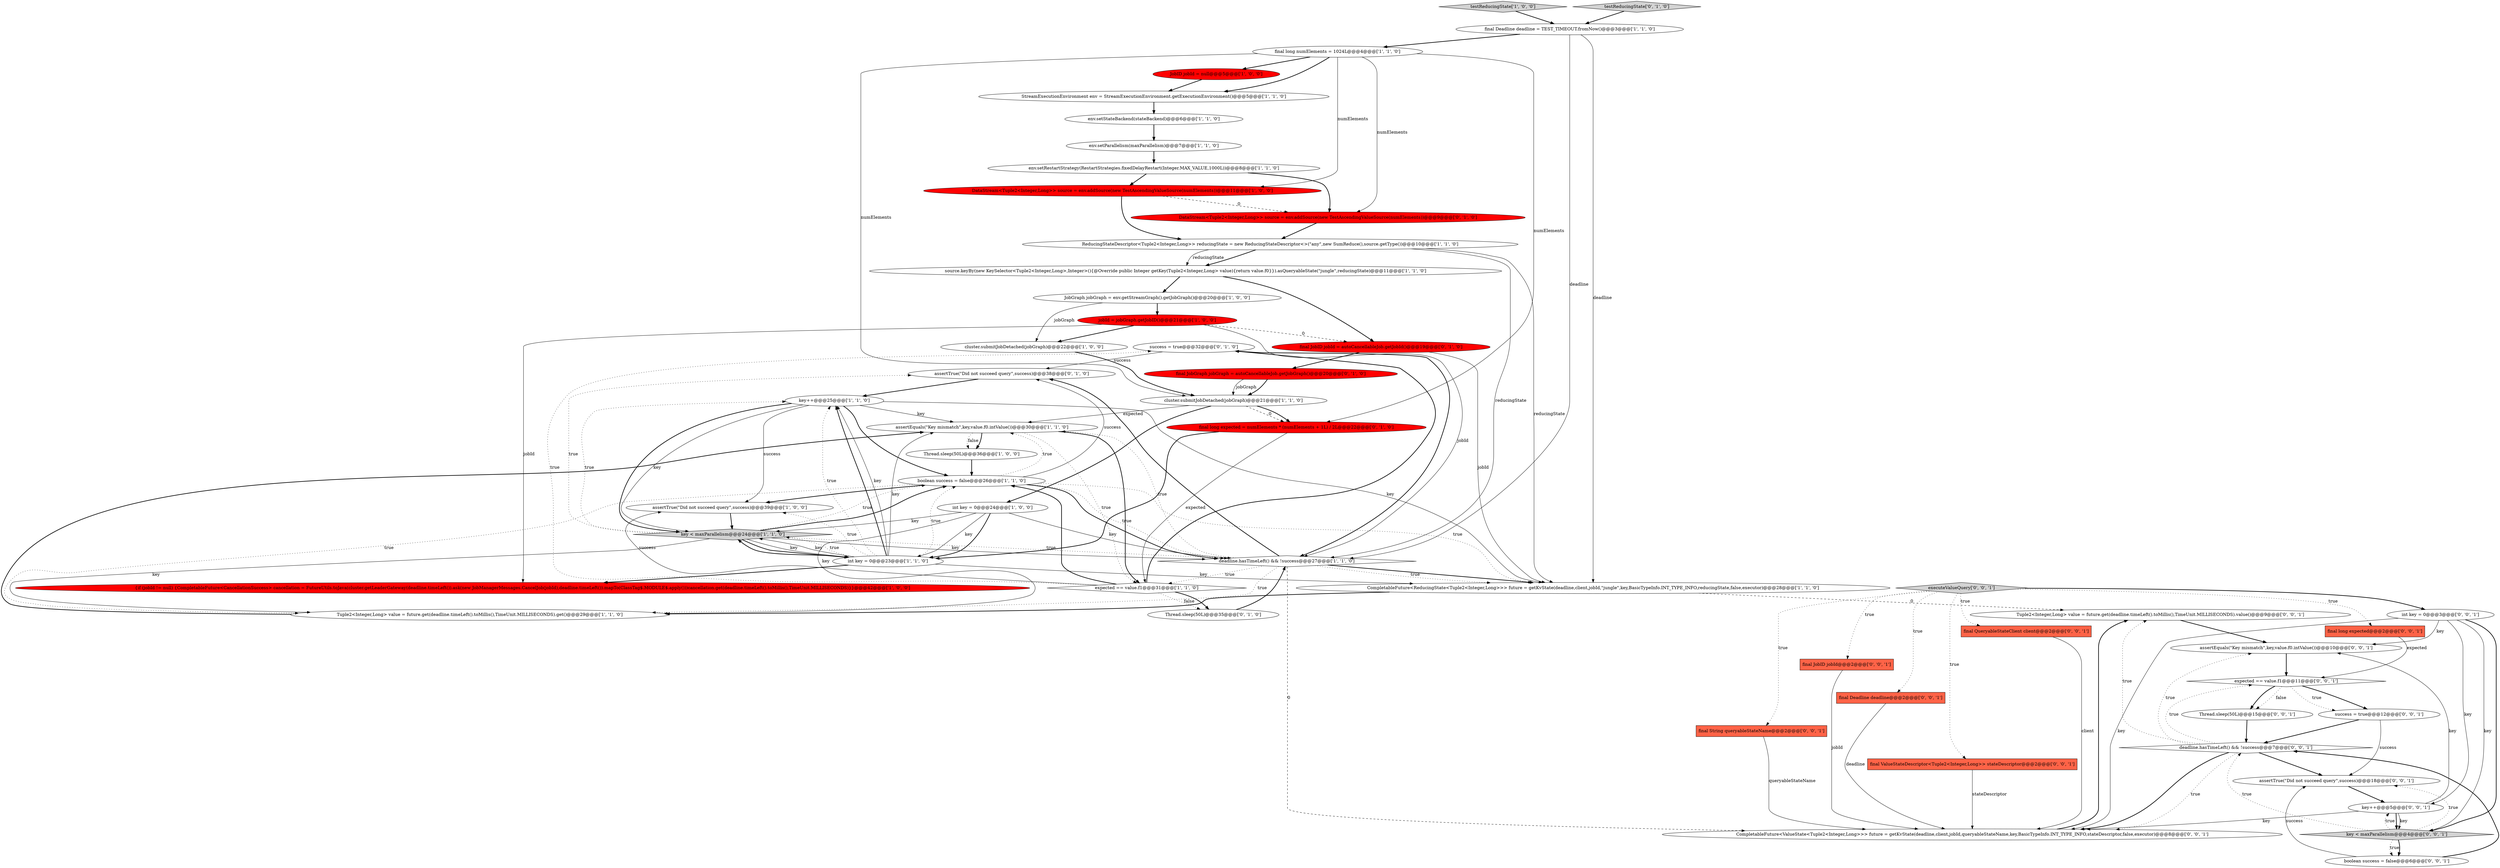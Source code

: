 digraph {
29 [style = filled, label = "success = true@@@32@@@['0', '1', '0']", fillcolor = white, shape = ellipse image = "AAA0AAABBB2BBB"];
52 [style = filled, label = "final QueryableStateClient client@@@2@@@['0', '0', '1']", fillcolor = tomato, shape = box image = "AAA0AAABBB3BBB"];
32 [style = filled, label = "DataStream<Tuple2<Integer,Long>> source = env.addSource(new TestAscendingValueSource(numElements))@@@9@@@['0', '1', '0']", fillcolor = red, shape = ellipse image = "AAA1AAABBB2BBB"];
50 [style = filled, label = "Tuple2<Integer,Long> value = future.get(deadline.timeLeft().toMillis(),TimeUnit.MILLISECONDS).value()@@@9@@@['0', '0', '1']", fillcolor = white, shape = ellipse image = "AAA0AAABBB3BBB"];
44 [style = filled, label = "key < maxParallelism@@@4@@@['0', '0', '1']", fillcolor = lightgray, shape = diamond image = "AAA0AAABBB3BBB"];
48 [style = filled, label = "CompletableFuture<ValueState<Tuple2<Integer,Long>>> future = getKvState(deadline,client,jobId,queryableStateName,key,BasicTypeInfo.INT_TYPE_INFO,stateDescriptor,false,executor)@@@8@@@['0', '0', '1']", fillcolor = white, shape = ellipse image = "AAA0AAABBB3BBB"];
11 [style = filled, label = "cluster.submitJobDetached(jobGraph)@@@21@@@['1', '1', '0']", fillcolor = white, shape = ellipse image = "AAA0AAABBB1BBB"];
22 [style = filled, label = "ReducingStateDescriptor<Tuple2<Integer,Long>> reducingState = new ReducingStateDescriptor<>(\"any\",new SumReduce(),source.getType())@@@10@@@['1', '1', '0']", fillcolor = white, shape = ellipse image = "AAA0AAABBB1BBB"];
1 [style = filled, label = "assertEquals(\"Key mismatch\",key,value.f0.intValue())@@@30@@@['1', '1', '0']", fillcolor = white, shape = ellipse image = "AAA0AAABBB1BBB"];
19 [style = filled, label = "int key = 0@@@23@@@['1', '1', '0']", fillcolor = white, shape = ellipse image = "AAA0AAABBB1BBB"];
21 [style = filled, label = "boolean success = false@@@26@@@['1', '1', '0']", fillcolor = white, shape = ellipse image = "AAA0AAABBB1BBB"];
53 [style = filled, label = "key++@@@5@@@['0', '0', '1']", fillcolor = white, shape = ellipse image = "AAA0AAABBB3BBB"];
24 [style = filled, label = "cluster.submitJobDetached(jobGraph)@@@22@@@['1', '0', '0']", fillcolor = white, shape = ellipse image = "AAA0AAABBB1BBB"];
3 [style = filled, label = "StreamExecutionEnvironment env = StreamExecutionEnvironment.getExecutionEnvironment()@@@5@@@['1', '1', '0']", fillcolor = white, shape = ellipse image = "AAA0AAABBB1BBB"];
10 [style = filled, label = "JobGraph jobGraph = env.getStreamGraph().getJobGraph()@@@20@@@['1', '0', '0']", fillcolor = white, shape = ellipse image = "AAA0AAABBB1BBB"];
31 [style = filled, label = "assertTrue(\"Did not succeed query\",success)@@@38@@@['0', '1', '0']", fillcolor = white, shape = ellipse image = "AAA0AAABBB2BBB"];
34 [style = filled, label = "final long expected = numElements * (numElements + 1L) / 2L@@@22@@@['0', '1', '0']", fillcolor = red, shape = ellipse image = "AAA1AAABBB2BBB"];
4 [style = filled, label = "key++@@@25@@@['1', '1', '0']", fillcolor = white, shape = ellipse image = "AAA0AAABBB1BBB"];
6 [style = filled, label = "Tuple2<Integer,Long> value = future.get(deadline.timeLeft().toMillis(),TimeUnit.MILLISECONDS).get()@@@29@@@['1', '1', '0']", fillcolor = white, shape = ellipse image = "AAA0AAABBB1BBB"];
9 [style = filled, label = "env.setRestartStrategy(RestartStrategies.fixedDelayRestart(Integer.MAX_VALUE,1000L))@@@8@@@['1', '1', '0']", fillcolor = white, shape = ellipse image = "AAA0AAABBB1BBB"];
39 [style = filled, label = "final long expected@@@2@@@['0', '0', '1']", fillcolor = tomato, shape = box image = "AAA0AAABBB3BBB"];
30 [style = filled, label = "Thread.sleep(50L)@@@35@@@['0', '1', '0']", fillcolor = white, shape = ellipse image = "AAA0AAABBB2BBB"];
42 [style = filled, label = "assertTrue(\"Did not succeed query\",success)@@@18@@@['0', '0', '1']", fillcolor = white, shape = ellipse image = "AAA0AAABBB3BBB"];
47 [style = filled, label = "executeValueQuery['0', '0', '1']", fillcolor = lightgray, shape = diamond image = "AAA0AAABBB3BBB"];
51 [style = filled, label = "Thread.sleep(50L)@@@15@@@['0', '0', '1']", fillcolor = white, shape = ellipse image = "AAA0AAABBB3BBB"];
49 [style = filled, label = "boolean success = false@@@6@@@['0', '0', '1']", fillcolor = white, shape = ellipse image = "AAA0AAABBB3BBB"];
54 [style = filled, label = "final JobID jobId@@@2@@@['0', '0', '1']", fillcolor = tomato, shape = box image = "AAA0AAABBB3BBB"];
5 [style = filled, label = "Thread.sleep(50L)@@@36@@@['1', '0', '0']", fillcolor = white, shape = ellipse image = "AAA0AAABBB1BBB"];
16 [style = filled, label = "deadline.hasTimeLeft() && !success@@@27@@@['1', '1', '0']", fillcolor = white, shape = diamond image = "AAA0AAABBB1BBB"];
12 [style = filled, label = "DataStream<Tuple2<Integer,Long>> source = env.addSource(new TestAscendingValueSource(numElements))@@@11@@@['1', '0', '0']", fillcolor = red, shape = ellipse image = "AAA1AAABBB1BBB"];
25 [style = filled, label = "int key = 0@@@24@@@['1', '0', '0']", fillcolor = white, shape = ellipse image = "AAA0AAABBB1BBB"];
33 [style = filled, label = "final JobGraph jobGraph = autoCancellableJob.getJobGraph()@@@20@@@['0', '1', '0']", fillcolor = red, shape = ellipse image = "AAA1AAABBB2BBB"];
2 [style = filled, label = "assertTrue(\"Did not succeed query\",success)@@@39@@@['1', '0', '0']", fillcolor = white, shape = ellipse image = "AAA0AAABBB1BBB"];
7 [style = filled, label = "source.keyBy(new KeySelector<Tuple2<Integer,Long>,Integer>(){@Override public Integer getKey(Tuple2<Integer,Long> value){return value.f0}}).asQueryableState(\"jungle\",reducingState)@@@11@@@['1', '1', '0']", fillcolor = white, shape = ellipse image = "AAA0AAABBB1BBB"];
37 [style = filled, label = "final Deadline deadline@@@2@@@['0', '0', '1']", fillcolor = tomato, shape = box image = "AAA0AAABBB3BBB"];
23 [style = filled, label = "env.setParallelism(maxParallelism)@@@7@@@['1', '1', '0']", fillcolor = white, shape = ellipse image = "AAA0AAABBB1BBB"];
38 [style = filled, label = "deadline.hasTimeLeft() && !success@@@7@@@['0', '0', '1']", fillcolor = white, shape = diamond image = "AAA0AAABBB3BBB"];
8 [style = filled, label = "key < maxParallelism@@@24@@@['1', '1', '0']", fillcolor = lightgray, shape = diamond image = "AAA0AAABBB1BBB"];
45 [style = filled, label = "expected == value.f1@@@11@@@['0', '0', '1']", fillcolor = white, shape = diamond image = "AAA0AAABBB3BBB"];
17 [style = filled, label = "final long numElements = 1024L@@@4@@@['1', '1', '0']", fillcolor = white, shape = ellipse image = "AAA0AAABBB1BBB"];
36 [style = filled, label = "assertEquals(\"Key mismatch\",key,value.f0.intValue())@@@10@@@['0', '0', '1']", fillcolor = white, shape = ellipse image = "AAA0AAABBB3BBB"];
28 [style = filled, label = "final JobID jobId = autoCancellableJob.getJobId()@@@19@@@['0', '1', '0']", fillcolor = red, shape = ellipse image = "AAA1AAABBB2BBB"];
26 [style = filled, label = "final Deadline deadline = TEST_TIMEOUT.fromNow()@@@3@@@['1', '1', '0']", fillcolor = white, shape = ellipse image = "AAA0AAABBB1BBB"];
40 [style = filled, label = "int key = 0@@@3@@@['0', '0', '1']", fillcolor = white, shape = ellipse image = "AAA0AAABBB3BBB"];
41 [style = filled, label = "success = true@@@12@@@['0', '0', '1']", fillcolor = white, shape = ellipse image = "AAA0AAABBB3BBB"];
46 [style = filled, label = "final String queryableStateName@@@2@@@['0', '0', '1']", fillcolor = tomato, shape = box image = "AAA0AAABBB3BBB"];
20 [style = filled, label = "testReducingState['1', '0', '0']", fillcolor = lightgray, shape = diamond image = "AAA0AAABBB1BBB"];
35 [style = filled, label = "testReducingState['0', '1', '0']", fillcolor = lightgray, shape = diamond image = "AAA0AAABBB2BBB"];
27 [style = filled, label = "CompletableFuture<ReducingState<Tuple2<Integer,Long>>> future = getKvState(deadline,client,jobId,\"jungle\",key,BasicTypeInfo.INT_TYPE_INFO,reducingState,false,executor)@@@28@@@['1', '1', '0']", fillcolor = white, shape = ellipse image = "AAA0AAABBB1BBB"];
14 [style = filled, label = "{if (jobId != null) {CompletableFuture<CancellationSuccess> cancellation = FutureUtils.toJava(cluster.getLeaderGateway(deadline.timeLeft()).ask(new JobManagerMessages.CancelJob(jobId),deadline.timeLeft()).mapTo(ClassTag$.MODULE$.apply()))cancellation.get(deadline.timeLeft().toMillis(),TimeUnit.MILLISECONDS)}}@@@42@@@['1', '0', '0']", fillcolor = red, shape = ellipse image = "AAA1AAABBB1BBB"];
13 [style = filled, label = "expected == value.f1@@@31@@@['1', '1', '0']", fillcolor = white, shape = diamond image = "AAA0AAABBB1BBB"];
15 [style = filled, label = "env.setStateBackend(stateBackend)@@@6@@@['1', '1', '0']", fillcolor = white, shape = ellipse image = "AAA0AAABBB1BBB"];
18 [style = filled, label = "JobID jobId = null@@@5@@@['1', '0', '0']", fillcolor = red, shape = ellipse image = "AAA1AAABBB1BBB"];
0 [style = filled, label = "jobId = jobGraph.getJobID()@@@21@@@['1', '0', '0']", fillcolor = red, shape = ellipse image = "AAA1AAABBB1BBB"];
43 [style = filled, label = "final ValueStateDescriptor<Tuple2<Integer,Long>> stateDescriptor@@@2@@@['0', '0', '1']", fillcolor = tomato, shape = box image = "AAA0AAABBB3BBB"];
1->5 [style = bold, label=""];
8->6 [style = solid, label="key"];
18->3 [style = bold, label=""];
32->22 [style = bold, label=""];
16->13 [style = dotted, label="true"];
20->26 [style = bold, label=""];
53->36 [style = solid, label="key"];
8->16 [style = dotted, label="true"];
46->48 [style = solid, label="queryableStateName"];
53->44 [style = bold, label=""];
21->27 [style = dotted, label="true"];
44->49 [style = dotted, label="true"];
54->48 [style = solid, label="jobId"];
38->42 [style = bold, label=""];
47->37 [style = dotted, label="true"];
1->13 [style = bold, label=""];
25->8 [style = solid, label="key"];
8->19 [style = solid, label="key"];
8->4 [style = dotted, label="true"];
21->2 [style = bold, label=""];
41->42 [style = solid, label="success"];
4->8 [style = solid, label="key"];
1->13 [style = dotted, label="true"];
47->52 [style = dotted, label="true"];
33->11 [style = bold, label=""];
11->1 [style = solid, label="expected"];
26->16 [style = solid, label="deadline"];
38->48 [style = dotted, label="true"];
24->11 [style = bold, label=""];
47->46 [style = dotted, label="true"];
40->44 [style = solid, label="key"];
0->24 [style = bold, label=""];
16->6 [style = dotted, label="true"];
25->19 [style = bold, label=""];
40->53 [style = solid, label="key"];
0->16 [style = solid, label="jobId"];
21->16 [style = bold, label=""];
4->8 [style = bold, label=""];
1->5 [style = dotted, label="false"];
33->11 [style = solid, label="jobGraph"];
47->54 [style = dotted, label="true"];
19->8 [style = solid, label="key"];
53->48 [style = solid, label="key"];
12->22 [style = bold, label=""];
8->31 [style = dotted, label="true"];
11->25 [style = bold, label=""];
4->2 [style = solid, label="success"];
10->24 [style = solid, label="jobGraph"];
45->41 [style = bold, label=""];
17->32 [style = solid, label="numElements"];
13->30 [style = dotted, label="false"];
26->17 [style = bold, label=""];
34->19 [style = bold, label=""];
25->19 [style = solid, label="key"];
8->16 [style = solid, label="key"];
17->34 [style = solid, label="numElements"];
9->32 [style = bold, label=""];
4->21 [style = bold, label=""];
48->50 [style = bold, label=""];
31->4 [style = bold, label=""];
49->38 [style = bold, label=""];
29->31 [style = solid, label="success"];
19->21 [style = dotted, label="true"];
44->49 [style = bold, label=""];
49->42 [style = solid, label="success"];
40->36 [style = solid, label="key"];
0->28 [style = dashed, label="0"];
22->7 [style = bold, label=""];
0->14 [style = solid, label="jobId"];
47->43 [style = dotted, label="true"];
5->21 [style = bold, label=""];
19->27 [style = solid, label="key"];
22->16 [style = solid, label="reducingState"];
16->48 [style = dashed, label="0"];
16->1 [style = dotted, label="true"];
44->42 [style = dotted, label="true"];
19->4 [style = dotted, label="true"];
13->29 [style = dotted, label="true"];
44->38 [style = dotted, label="true"];
10->0 [style = bold, label=""];
17->11 [style = solid, label="numElements"];
19->1 [style = solid, label="key"];
41->38 [style = bold, label=""];
21->16 [style = dotted, label="true"];
38->50 [style = dotted, label="true"];
29->16 [style = bold, label=""];
27->50 [style = dashed, label="0"];
21->6 [style = dotted, label="true"];
43->48 [style = solid, label="stateDescriptor"];
16->27 [style = bold, label=""];
8->21 [style = dotted, label="true"];
47->40 [style = bold, label=""];
45->51 [style = bold, label=""];
11->34 [style = dashed, label="0"];
12->32 [style = dashed, label="0"];
44->53 [style = dotted, label="true"];
45->51 [style = dotted, label="false"];
17->12 [style = solid, label="numElements"];
38->48 [style = bold, label=""];
45->41 [style = dotted, label="true"];
19->8 [style = dotted, label="true"];
4->1 [style = solid, label="key"];
6->1 [style = bold, label=""];
21->31 [style = solid, label="success"];
19->14 [style = bold, label=""];
7->28 [style = bold, label=""];
13->2 [style = solid, label="success"];
47->39 [style = dotted, label="true"];
16->31 [style = bold, label=""];
17->3 [style = bold, label=""];
16->27 [style = dotted, label="true"];
9->12 [style = bold, label=""];
38->45 [style = dotted, label="true"];
37->48 [style = solid, label="deadline"];
35->26 [style = bold, label=""];
22->7 [style = solid, label="reducingState"];
4->27 [style = solid, label="key"];
38->36 [style = dotted, label="true"];
40->44 [style = bold, label=""];
15->23 [style = bold, label=""];
28->27 [style = solid, label="jobId"];
21->1 [style = dotted, label="true"];
7->10 [style = bold, label=""];
39->45 [style = solid, label="expected"];
19->2 [style = dotted, label="true"];
8->19 [style = bold, label=""];
52->48 [style = solid, label="client"];
3->15 [style = bold, label=""];
13->30 [style = bold, label=""];
34->13 [style = solid, label="expected"];
27->6 [style = bold, label=""];
19->8 [style = bold, label=""];
25->16 [style = solid, label="key"];
25->6 [style = solid, label="key"];
13->29 [style = bold, label=""];
11->34 [style = bold, label=""];
51->38 [style = bold, label=""];
28->33 [style = bold, label=""];
50->36 [style = bold, label=""];
26->27 [style = solid, label="deadline"];
22->27 [style = solid, label="reducingState"];
8->21 [style = bold, label=""];
19->4 [style = solid, label="key"];
40->48 [style = solid, label="key"];
19->4 [style = bold, label=""];
53->44 [style = solid, label="key"];
36->45 [style = bold, label=""];
13->21 [style = bold, label=""];
30->16 [style = bold, label=""];
23->9 [style = bold, label=""];
42->53 [style = bold, label=""];
17->18 [style = bold, label=""];
2->8 [style = bold, label=""];
}
